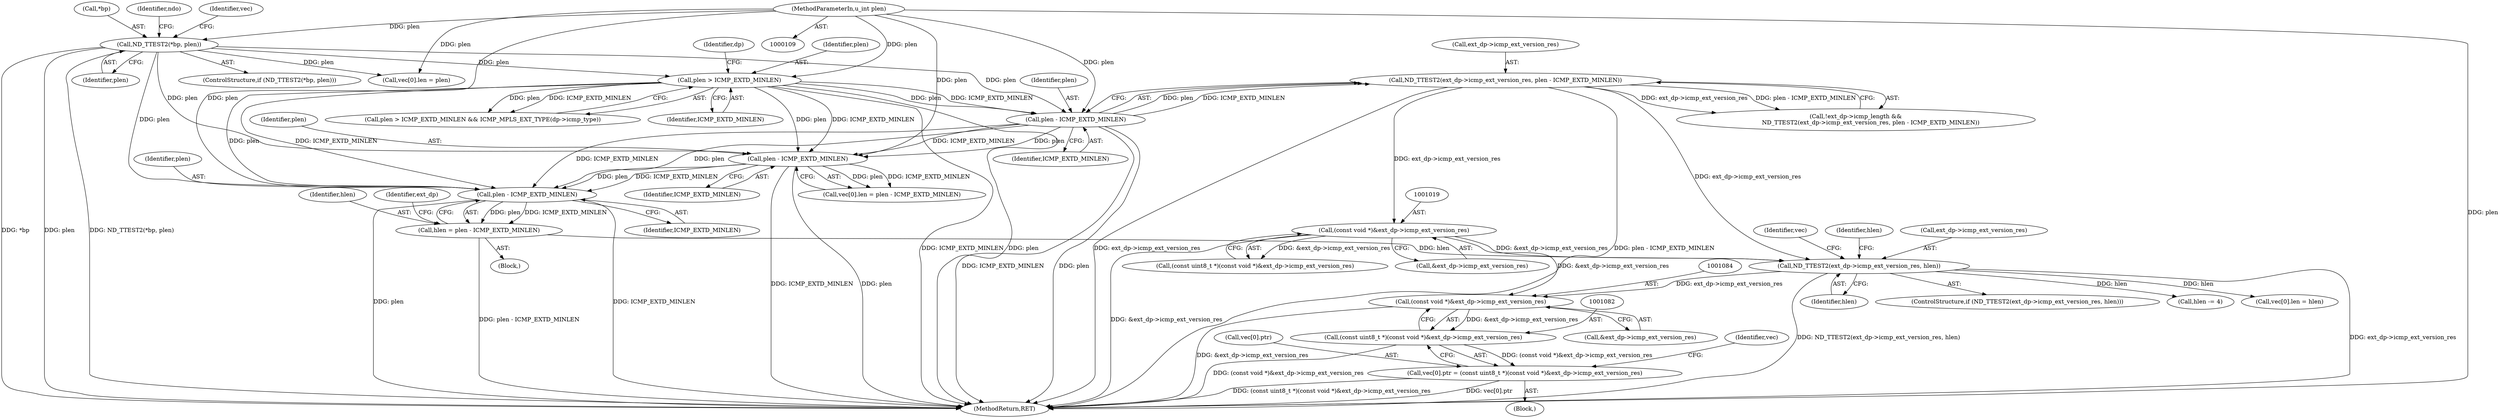 digraph "0_tcpdump_8509ef02eceb2bbb479cea10fe4a7ec6395f1a8b@pointer" {
"1001083" [label="(Call,(const void *)&ext_dp->icmp_ext_version_res)"];
"1001018" [label="(Call,(const void *)&ext_dp->icmp_ext_version_res)"];
"1001002" [label="(Call,ND_TTEST2(ext_dp->icmp_ext_version_res, plen - ICMP_EXTD_MINLEN))"];
"1001006" [label="(Call,plen - ICMP_EXTD_MINLEN)"];
"1000880" [label="(Call,ND_TTEST2(*bp, plen))"];
"1000112" [label="(MethodParameterIn,u_int plen)"];
"1000985" [label="(Call,plen > ICMP_EXTD_MINLEN)"];
"1001069" [label="(Call,ND_TTEST2(ext_dp->icmp_ext_version_res, hlen))"];
"1001063" [label="(Call,hlen = plen - ICMP_EXTD_MINLEN)"];
"1001065" [label="(Call,plen - ICMP_EXTD_MINLEN)"];
"1001030" [label="(Call,plen - ICMP_EXTD_MINLEN)"];
"1001081" [label="(Call,(const uint8_t *)(const void *)&ext_dp->icmp_ext_version_res)"];
"1001075" [label="(Call,vec[0].ptr = (const uint8_t *)(const void *)&ext_dp->icmp_ext_version_res)"];
"1001002" [label="(Call,ND_TTEST2(ext_dp->icmp_ext_version_res, plen - ICMP_EXTD_MINLEN))"];
"1001114" [label="(Call,hlen -= 4)"];
"1000888" [label="(Identifier,vec)"];
"1000992" [label="(Block,)"];
"1000880" [label="(Call,ND_TTEST2(*bp, plen))"];
"1000896" [label="(Call,vec[0].len = plen)"];
"1001089" [label="(Call,vec[0].len = hlen)"];
"1001265" [label="(MethodReturn,RET)"];
"1000984" [label="(Call,plen > ICMP_EXTD_MINLEN && ICMP_MPLS_EXT_TYPE(dp->icmp_type))"];
"1001030" [label="(Call,plen - ICMP_EXTD_MINLEN)"];
"1001115" [label="(Identifier,hlen)"];
"1001067" [label="(Identifier,ICMP_EXTD_MINLEN)"];
"1001076" [label="(Call,vec[0].ptr)"];
"1001071" [label="(Identifier,ext_dp)"];
"1001070" [label="(Call,ext_dp->icmp_ext_version_res)"];
"1001074" [label="(Block,)"];
"1000997" [label="(Call,!ext_dp->icmp_length &&\n                ND_TTEST2(ext_dp->icmp_ext_version_res, plen - ICMP_EXTD_MINLEN))"];
"1001020" [label="(Call,&ext_dp->icmp_ext_version_res)"];
"1001065" [label="(Call,plen - ICMP_EXTD_MINLEN)"];
"1001003" [label="(Call,ext_dp->icmp_ext_version_res)"];
"1001066" [label="(Identifier,plen)"];
"1001073" [label="(Identifier,hlen)"];
"1001064" [label="(Identifier,hlen)"];
"1001068" [label="(ControlStructure,if (ND_TTEST2(ext_dp->icmp_ext_version_res, hlen)))"];
"1000881" [label="(Call,*bp)"];
"1001075" [label="(Call,vec[0].ptr = (const uint8_t *)(const void *)&ext_dp->icmp_ext_version_res)"];
"1000985" [label="(Call,plen > ICMP_EXTD_MINLEN)"];
"1000879" [label="(ControlStructure,if (ND_TTEST2(*bp, plen)))"];
"1001081" [label="(Call,(const uint8_t *)(const void *)&ext_dp->icmp_ext_version_res)"];
"1001024" [label="(Call,vec[0].len = plen - ICMP_EXTD_MINLEN)"];
"1001078" [label="(Identifier,vec)"];
"1001069" [label="(Call,ND_TTEST2(ext_dp->icmp_ext_version_res, hlen))"];
"1001018" [label="(Call,(const void *)&ext_dp->icmp_ext_version_res)"];
"1001063" [label="(Call,hlen = plen - ICMP_EXTD_MINLEN)"];
"1001008" [label="(Identifier,ICMP_EXTD_MINLEN)"];
"1001031" [label="(Identifier,plen)"];
"1001092" [label="(Identifier,vec)"];
"1000883" [label="(Identifier,plen)"];
"1001083" [label="(Call,(const void *)&ext_dp->icmp_ext_version_res)"];
"1000990" [label="(Identifier,dp)"];
"1000934" [label="(Identifier,ndo)"];
"1001007" [label="(Identifier,plen)"];
"1001016" [label="(Call,(const uint8_t *)(const void *)&ext_dp->icmp_ext_version_res)"];
"1000987" [label="(Identifier,ICMP_EXTD_MINLEN)"];
"1000112" [label="(MethodParameterIn,u_int plen)"];
"1001006" [label="(Call,plen - ICMP_EXTD_MINLEN)"];
"1001032" [label="(Identifier,ICMP_EXTD_MINLEN)"];
"1000986" [label="(Identifier,plen)"];
"1001085" [label="(Call,&ext_dp->icmp_ext_version_res)"];
"1001083" -> "1001081"  [label="AST: "];
"1001083" -> "1001085"  [label="CFG: "];
"1001084" -> "1001083"  [label="AST: "];
"1001085" -> "1001083"  [label="AST: "];
"1001081" -> "1001083"  [label="CFG: "];
"1001083" -> "1001265"  [label="DDG: &ext_dp->icmp_ext_version_res"];
"1001083" -> "1001081"  [label="DDG: &ext_dp->icmp_ext_version_res"];
"1001018" -> "1001083"  [label="DDG: &ext_dp->icmp_ext_version_res"];
"1001069" -> "1001083"  [label="DDG: ext_dp->icmp_ext_version_res"];
"1001018" -> "1001016"  [label="AST: "];
"1001018" -> "1001020"  [label="CFG: "];
"1001019" -> "1001018"  [label="AST: "];
"1001020" -> "1001018"  [label="AST: "];
"1001016" -> "1001018"  [label="CFG: "];
"1001018" -> "1001265"  [label="DDG: &ext_dp->icmp_ext_version_res"];
"1001018" -> "1001016"  [label="DDG: &ext_dp->icmp_ext_version_res"];
"1001002" -> "1001018"  [label="DDG: ext_dp->icmp_ext_version_res"];
"1001018" -> "1001069"  [label="DDG: &ext_dp->icmp_ext_version_res"];
"1001002" -> "1000997"  [label="AST: "];
"1001002" -> "1001006"  [label="CFG: "];
"1001003" -> "1001002"  [label="AST: "];
"1001006" -> "1001002"  [label="AST: "];
"1000997" -> "1001002"  [label="CFG: "];
"1001002" -> "1001265"  [label="DDG: ext_dp->icmp_ext_version_res"];
"1001002" -> "1001265"  [label="DDG: plen - ICMP_EXTD_MINLEN"];
"1001002" -> "1000997"  [label="DDG: ext_dp->icmp_ext_version_res"];
"1001002" -> "1000997"  [label="DDG: plen - ICMP_EXTD_MINLEN"];
"1001006" -> "1001002"  [label="DDG: plen"];
"1001006" -> "1001002"  [label="DDG: ICMP_EXTD_MINLEN"];
"1001002" -> "1001069"  [label="DDG: ext_dp->icmp_ext_version_res"];
"1001006" -> "1001008"  [label="CFG: "];
"1001007" -> "1001006"  [label="AST: "];
"1001008" -> "1001006"  [label="AST: "];
"1001006" -> "1001265"  [label="DDG: ICMP_EXTD_MINLEN"];
"1001006" -> "1001265"  [label="DDG: plen"];
"1000880" -> "1001006"  [label="DDG: plen"];
"1000985" -> "1001006"  [label="DDG: plen"];
"1000985" -> "1001006"  [label="DDG: ICMP_EXTD_MINLEN"];
"1000112" -> "1001006"  [label="DDG: plen"];
"1001006" -> "1001030"  [label="DDG: plen"];
"1001006" -> "1001030"  [label="DDG: ICMP_EXTD_MINLEN"];
"1001006" -> "1001065"  [label="DDG: plen"];
"1001006" -> "1001065"  [label="DDG: ICMP_EXTD_MINLEN"];
"1000880" -> "1000879"  [label="AST: "];
"1000880" -> "1000883"  [label="CFG: "];
"1000881" -> "1000880"  [label="AST: "];
"1000883" -> "1000880"  [label="AST: "];
"1000888" -> "1000880"  [label="CFG: "];
"1000934" -> "1000880"  [label="CFG: "];
"1000880" -> "1001265"  [label="DDG: *bp"];
"1000880" -> "1001265"  [label="DDG: plen"];
"1000880" -> "1001265"  [label="DDG: ND_TTEST2(*bp, plen)"];
"1000112" -> "1000880"  [label="DDG: plen"];
"1000880" -> "1000896"  [label="DDG: plen"];
"1000880" -> "1000985"  [label="DDG: plen"];
"1000880" -> "1001030"  [label="DDG: plen"];
"1000880" -> "1001065"  [label="DDG: plen"];
"1000112" -> "1000109"  [label="AST: "];
"1000112" -> "1001265"  [label="DDG: plen"];
"1000112" -> "1000896"  [label="DDG: plen"];
"1000112" -> "1000985"  [label="DDG: plen"];
"1000112" -> "1001030"  [label="DDG: plen"];
"1000112" -> "1001065"  [label="DDG: plen"];
"1000985" -> "1000984"  [label="AST: "];
"1000985" -> "1000987"  [label="CFG: "];
"1000986" -> "1000985"  [label="AST: "];
"1000987" -> "1000985"  [label="AST: "];
"1000990" -> "1000985"  [label="CFG: "];
"1000984" -> "1000985"  [label="CFG: "];
"1000985" -> "1001265"  [label="DDG: ICMP_EXTD_MINLEN"];
"1000985" -> "1001265"  [label="DDG: plen"];
"1000985" -> "1000984"  [label="DDG: plen"];
"1000985" -> "1000984"  [label="DDG: ICMP_EXTD_MINLEN"];
"1000985" -> "1001030"  [label="DDG: plen"];
"1000985" -> "1001030"  [label="DDG: ICMP_EXTD_MINLEN"];
"1000985" -> "1001065"  [label="DDG: plen"];
"1000985" -> "1001065"  [label="DDG: ICMP_EXTD_MINLEN"];
"1001069" -> "1001068"  [label="AST: "];
"1001069" -> "1001073"  [label="CFG: "];
"1001070" -> "1001069"  [label="AST: "];
"1001073" -> "1001069"  [label="AST: "];
"1001078" -> "1001069"  [label="CFG: "];
"1001115" -> "1001069"  [label="CFG: "];
"1001069" -> "1001265"  [label="DDG: ND_TTEST2(ext_dp->icmp_ext_version_res, hlen)"];
"1001069" -> "1001265"  [label="DDG: ext_dp->icmp_ext_version_res"];
"1001063" -> "1001069"  [label="DDG: hlen"];
"1001069" -> "1001089"  [label="DDG: hlen"];
"1001069" -> "1001114"  [label="DDG: hlen"];
"1001063" -> "1000992"  [label="AST: "];
"1001063" -> "1001065"  [label="CFG: "];
"1001064" -> "1001063"  [label="AST: "];
"1001065" -> "1001063"  [label="AST: "];
"1001071" -> "1001063"  [label="CFG: "];
"1001063" -> "1001265"  [label="DDG: plen - ICMP_EXTD_MINLEN"];
"1001065" -> "1001063"  [label="DDG: plen"];
"1001065" -> "1001063"  [label="DDG: ICMP_EXTD_MINLEN"];
"1001065" -> "1001067"  [label="CFG: "];
"1001066" -> "1001065"  [label="AST: "];
"1001067" -> "1001065"  [label="AST: "];
"1001065" -> "1001265"  [label="DDG: plen"];
"1001065" -> "1001265"  [label="DDG: ICMP_EXTD_MINLEN"];
"1001030" -> "1001065"  [label="DDG: plen"];
"1001030" -> "1001065"  [label="DDG: ICMP_EXTD_MINLEN"];
"1001030" -> "1001024"  [label="AST: "];
"1001030" -> "1001032"  [label="CFG: "];
"1001031" -> "1001030"  [label="AST: "];
"1001032" -> "1001030"  [label="AST: "];
"1001024" -> "1001030"  [label="CFG: "];
"1001030" -> "1001265"  [label="DDG: ICMP_EXTD_MINLEN"];
"1001030" -> "1001265"  [label="DDG: plen"];
"1001030" -> "1001024"  [label="DDG: plen"];
"1001030" -> "1001024"  [label="DDG: ICMP_EXTD_MINLEN"];
"1001081" -> "1001075"  [label="AST: "];
"1001082" -> "1001081"  [label="AST: "];
"1001075" -> "1001081"  [label="CFG: "];
"1001081" -> "1001265"  [label="DDG: (const void *)&ext_dp->icmp_ext_version_res"];
"1001081" -> "1001075"  [label="DDG: (const void *)&ext_dp->icmp_ext_version_res"];
"1001075" -> "1001074"  [label="AST: "];
"1001076" -> "1001075"  [label="AST: "];
"1001092" -> "1001075"  [label="CFG: "];
"1001075" -> "1001265"  [label="DDG: vec[0].ptr"];
"1001075" -> "1001265"  [label="DDG: (const uint8_t *)(const void *)&ext_dp->icmp_ext_version_res"];
}
